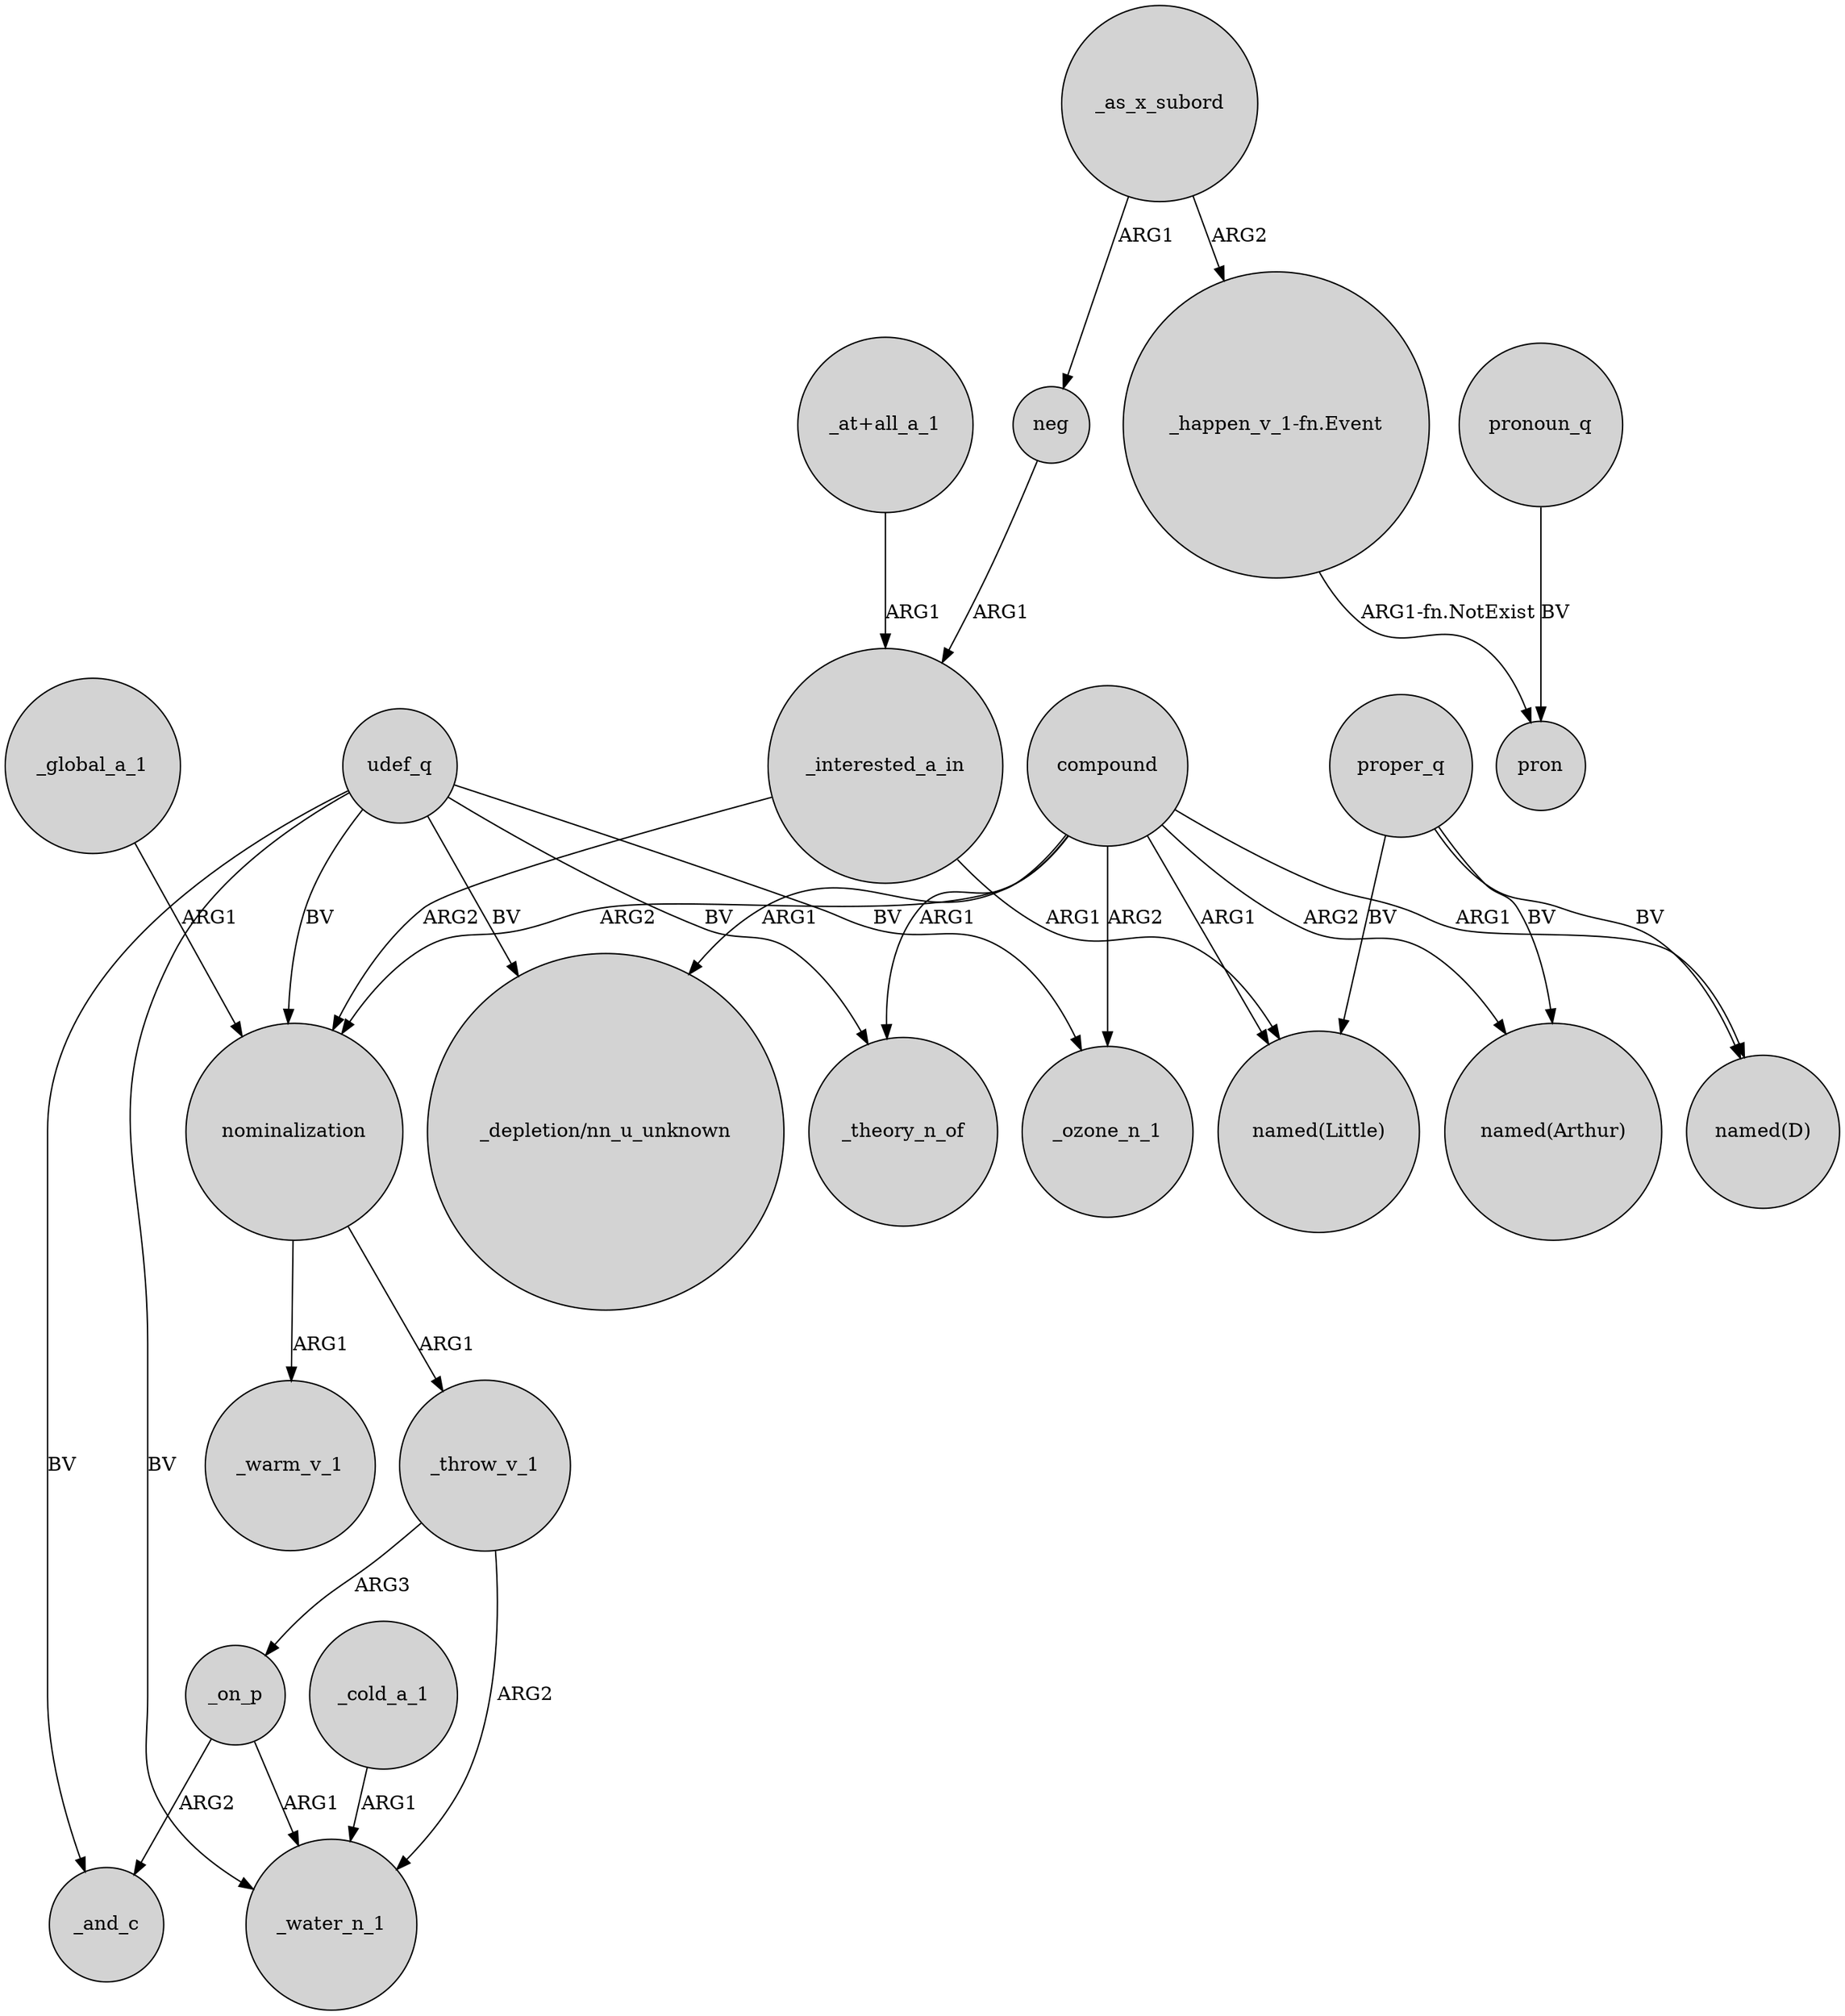 digraph {
	node [shape=circle style=filled]
	_interested_a_in -> nominalization [label=ARG2]
	udef_q -> _ozone_n_1 [label=BV]
	nominalization -> _throw_v_1 [label=ARG1]
	_throw_v_1 -> _on_p [label=ARG3]
	_cold_a_1 -> _water_n_1 [label=ARG1]
	nominalization -> _warm_v_1 [label=ARG1]
	compound -> _theory_n_of [label=ARG1]
	proper_q -> "named(Little)" [label=BV]
	_throw_v_1 -> _water_n_1 [label=ARG2]
	compound -> "_depletion/nn_u_unknown" [label=ARG1]
	"_at+all_a_1" -> _interested_a_in [label=ARG1]
	compound -> _ozone_n_1 [label=ARG2]
	_as_x_subord -> neg [label=ARG1]
	compound -> nominalization [label=ARG2]
	_as_x_subord -> "_happen_v_1-fn.Event" [label=ARG2]
	pronoun_q -> pron [label=BV]
	udef_q -> _water_n_1 [label=BV]
	neg -> _interested_a_in [label=ARG1]
	udef_q -> nominalization [label=BV]
	proper_q -> "named(D)" [label=BV]
	_on_p -> _and_c [label=ARG2]
	udef_q -> "_depletion/nn_u_unknown" [label=BV]
	udef_q -> _theory_n_of [label=BV]
	"_happen_v_1-fn.Event" -> pron [label="ARG1-fn.NotExist"]
	_global_a_1 -> nominalization [label=ARG1]
	compound -> "named(Little)" [label=ARG1]
	compound -> "named(Arthur)" [label=ARG2]
	udef_q -> _and_c [label=BV]
	_on_p -> _water_n_1 [label=ARG1]
	_interested_a_in -> "named(Little)" [label=ARG1]
	compound -> "named(D)" [label=ARG1]
	proper_q -> "named(Arthur)" [label=BV]
}
